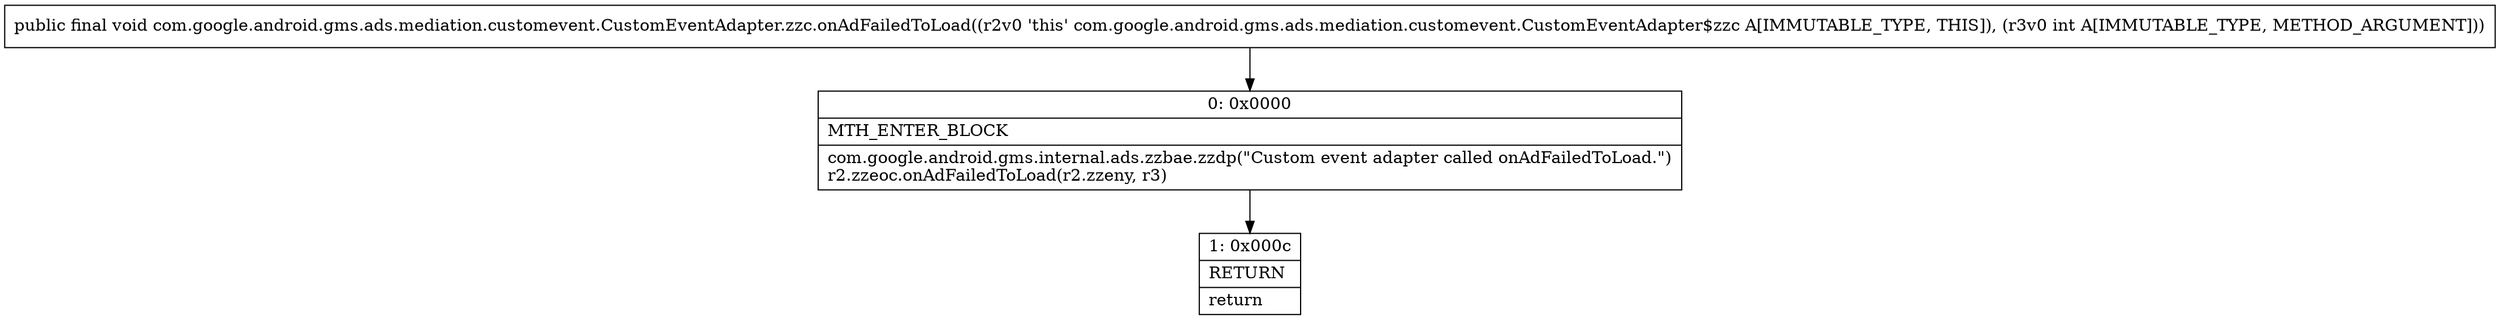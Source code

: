 digraph "CFG forcom.google.android.gms.ads.mediation.customevent.CustomEventAdapter.zzc.onAdFailedToLoad(I)V" {
Node_0 [shape=record,label="{0\:\ 0x0000|MTH_ENTER_BLOCK\l|com.google.android.gms.internal.ads.zzbae.zzdp(\"Custom event adapter called onAdFailedToLoad.\")\lr2.zzeoc.onAdFailedToLoad(r2.zzeny, r3)\l}"];
Node_1 [shape=record,label="{1\:\ 0x000c|RETURN\l|return\l}"];
MethodNode[shape=record,label="{public final void com.google.android.gms.ads.mediation.customevent.CustomEventAdapter.zzc.onAdFailedToLoad((r2v0 'this' com.google.android.gms.ads.mediation.customevent.CustomEventAdapter$zzc A[IMMUTABLE_TYPE, THIS]), (r3v0 int A[IMMUTABLE_TYPE, METHOD_ARGUMENT])) }"];
MethodNode -> Node_0;
Node_0 -> Node_1;
}

